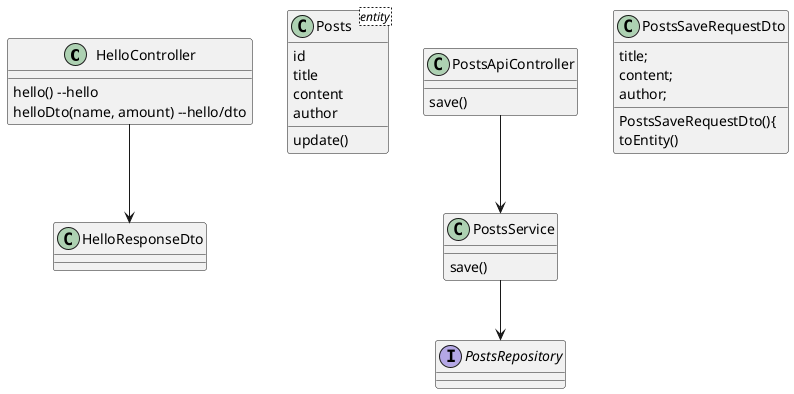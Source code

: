 @startuml
'https://plantuml.com/class-diagram
class HelloController{
hello() --hello
helloDto(name, amount) --hello/dto
}
class HelloResponseDto
HelloController --> HelloResponseDto

class Posts<entity>{
id
title
content
author
update()
}
class PostsService{
save()
}
class PostsApiController{
save()
}
interface PostsRepository
class PostsSaveRequestDto {
    title;
    content;
    author;
    PostsSaveRequestDto(){
    toEntity()
}
PostsApiController --> PostsService
PostsService -->PostsRepository

@enduml
